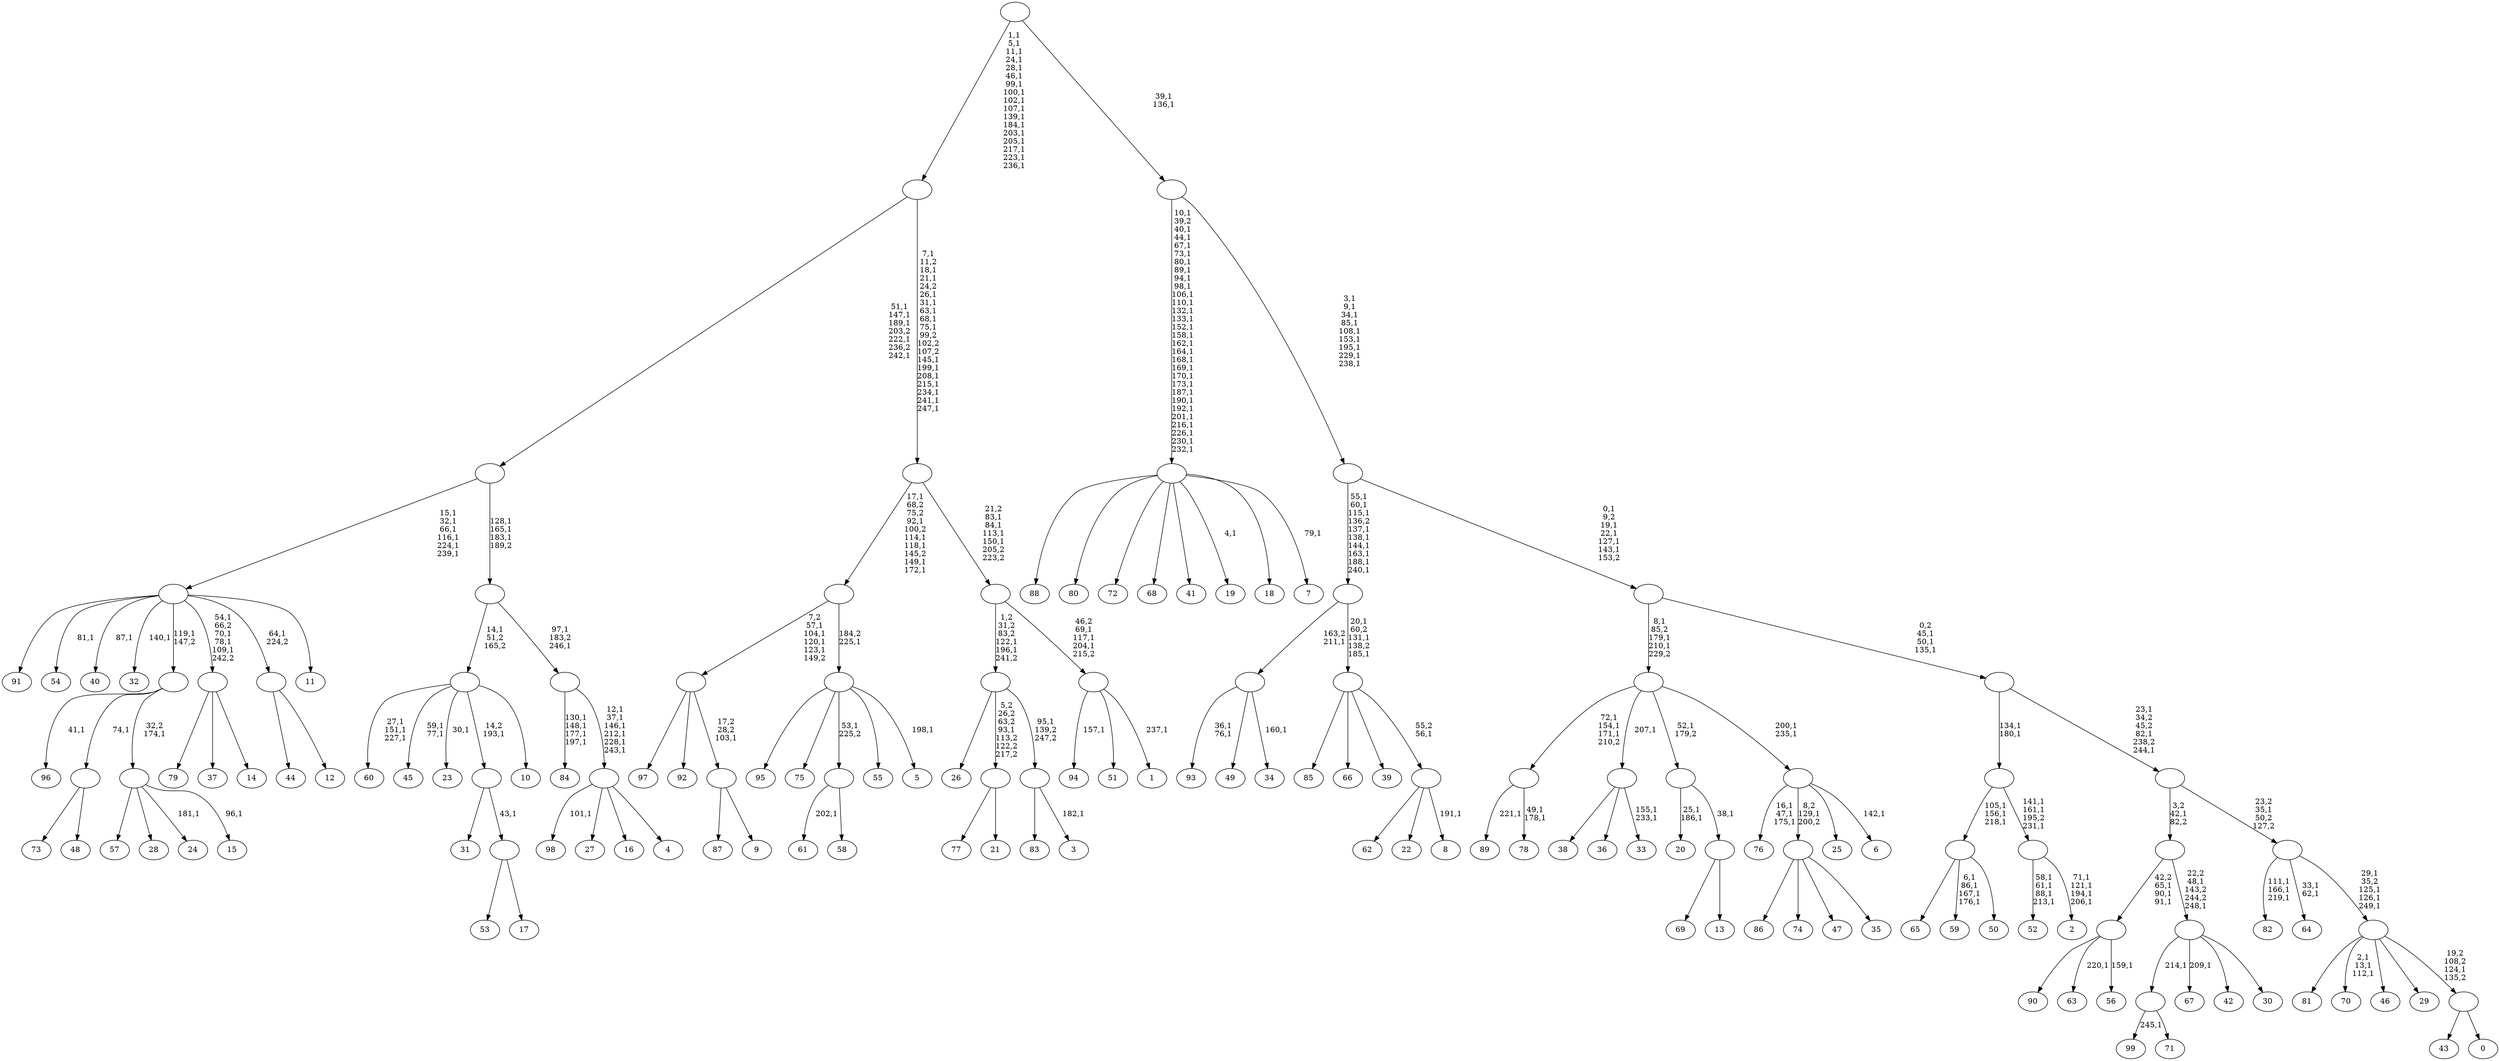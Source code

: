 digraph T {
	350 [label="99"]
	348 [label="98"]
	346 [label="97"]
	345 [label="96"]
	343 [label="95"]
	342 [label="94"]
	340 [label="93"]
	337 [label="92"]
	336 [label="91"]
	335 [label="90"]
	334 [label="89"]
	332 [label="88"]
	331 [label="87"]
	330 [label="86"]
	329 [label="85"]
	328 [label="84"]
	323 [label="83"]
	322 [label="82"]
	318 [label="81"]
	317 [label="80"]
	316 [label="79"]
	315 [label="78"]
	312 [label=""]
	309 [label="77"]
	308 [label="76"]
	304 [label="75"]
	303 [label="74"]
	302 [label="73"]
	301 [label="72"]
	300 [label="71"]
	299 [label=""]
	298 [label="70"]
	294 [label="69"]
	293 [label="68"]
	292 [label="67"]
	290 [label="66"]
	289 [label="65"]
	288 [label="64"]
	285 [label="63"]
	283 [label="62"]
	282 [label="61"]
	280 [label="60"]
	276 [label="59"]
	271 [label="58"]
	270 [label=""]
	269 [label="57"]
	268 [label="56"]
	266 [label=""]
	263 [label="55"]
	262 [label="54"]
	260 [label="53"]
	259 [label="52"]
	254 [label="51"]
	253 [label="50"]
	252 [label=""]
	249 [label="49"]
	248 [label="48"]
	247 [label=""]
	246 [label="47"]
	245 [label="46"]
	244 [label="45"]
	241 [label="44"]
	240 [label="43"]
	239 [label="42"]
	238 [label="41"]
	237 [label="40"]
	235 [label="39"]
	234 [label="38"]
	233 [label="37"]
	232 [label="36"]
	231 [label="35"]
	230 [label=""]
	229 [label="34"]
	227 [label=""]
	226 [label="33"]
	223 [label=""]
	222 [label="32"]
	220 [label="31"]
	219 [label="30"]
	218 [label=""]
	216 [label=""]
	215 [label="29"]
	214 [label="28"]
	213 [label="27"]
	212 [label="26"]
	211 [label="25"]
	210 [label="24"]
	208 [label="23"]
	206 [label="22"]
	205 [label="21"]
	204 [label=""]
	203 [label="20"]
	200 [label="19"]
	198 [label="18"]
	197 [label="17"]
	196 [label=""]
	195 [label=""]
	194 [label="16"]
	193 [label="15"]
	191 [label=""]
	190 [label=""]
	189 [label="14"]
	188 [label=""]
	184 [label="13"]
	183 [label=""]
	182 [label=""]
	181 [label="12"]
	180 [label=""]
	179 [label="11"]
	178 [label=""]
	172 [label="10"]
	171 [label=""]
	170 [label="9"]
	169 [label=""]
	168 [label=""]
	164 [label="8"]
	162 [label=""]
	161 [label=""]
	158 [label=""]
	149 [label="7"]
	147 [label=""]
	118 [label="6"]
	116 [label=""]
	114 [label=""]
	111 [label="5"]
	109 [label=""]
	108 [label=""]
	102 [label="4"]
	101 [label=""]
	95 [label=""]
	93 [label=""]
	90 [label=""]
	85 [label="3"]
	83 [label=""]
	82 [label=""]
	80 [label="2"]
	75 [label=""]
	72 [label=""]
	70 [label="1"]
	68 [label=""]
	65 [label=""]
	61 [label=""]
	46 [label=""]
	29 [label="0"]
	28 [label=""]
	27 [label=""]
	23 [label=""]
	22 [label=""]
	19 [label=""]
	16 [label=""]
	11 [label=""]
	2 [label=""]
	0 [label=""]
	312 -> 315 [label="49,1\n178,1"]
	312 -> 334 [label="221,1"]
	299 -> 350 [label="245,1"]
	299 -> 300 [label=""]
	270 -> 282 [label="202,1"]
	270 -> 271 [label=""]
	266 -> 268 [label="159,1"]
	266 -> 285 [label="220,1"]
	266 -> 335 [label=""]
	252 -> 276 [label="6,1\n86,1\n167,1\n176,1"]
	252 -> 289 [label=""]
	252 -> 253 [label=""]
	247 -> 302 [label=""]
	247 -> 248 [label=""]
	230 -> 330 [label=""]
	230 -> 303 [label=""]
	230 -> 246 [label=""]
	230 -> 231 [label=""]
	227 -> 229 [label="160,1"]
	227 -> 340 [label="36,1\n76,1"]
	227 -> 249 [label=""]
	223 -> 226 [label="155,1\n233,1"]
	223 -> 234 [label=""]
	223 -> 232 [label=""]
	218 -> 292 [label="209,1"]
	218 -> 299 [label="214,1"]
	218 -> 239 [label=""]
	218 -> 219 [label=""]
	216 -> 218 [label="22,2\n48,1\n143,2\n244,2\n248,1"]
	216 -> 266 [label="42,2\n65,1\n90,1\n91,1"]
	204 -> 309 [label=""]
	204 -> 205 [label=""]
	196 -> 260 [label=""]
	196 -> 197 [label=""]
	195 -> 220 [label=""]
	195 -> 196 [label="43,1"]
	191 -> 193 [label="96,1"]
	191 -> 210 [label="181,1"]
	191 -> 269 [label=""]
	191 -> 214 [label=""]
	190 -> 345 [label="41,1"]
	190 -> 247 [label="74,1"]
	190 -> 191 [label="32,2\n174,1"]
	188 -> 316 [label=""]
	188 -> 233 [label=""]
	188 -> 189 [label=""]
	183 -> 294 [label=""]
	183 -> 184 [label=""]
	182 -> 203 [label="25,1\n186,1"]
	182 -> 183 [label="38,1"]
	180 -> 241 [label=""]
	180 -> 181 [label=""]
	178 -> 188 [label="54,1\n66,2\n70,1\n78,1\n109,1\n242,2"]
	178 -> 222 [label="140,1"]
	178 -> 237 [label="87,1"]
	178 -> 262 [label="81,1"]
	178 -> 336 [label=""]
	178 -> 190 [label="119,1\n147,2"]
	178 -> 180 [label="64,1\n224,2"]
	178 -> 179 [label=""]
	171 -> 208 [label="30,1"]
	171 -> 244 [label="59,1\n77,1"]
	171 -> 280 [label="27,1\n151,1\n227,1"]
	171 -> 195 [label="14,2\n193,1"]
	171 -> 172 [label=""]
	169 -> 331 [label=""]
	169 -> 170 [label=""]
	168 -> 346 [label=""]
	168 -> 337 [label=""]
	168 -> 169 [label="17,2\n28,2\n103,1"]
	162 -> 164 [label="191,1"]
	162 -> 283 [label=""]
	162 -> 206 [label=""]
	161 -> 329 [label=""]
	161 -> 290 [label=""]
	161 -> 235 [label=""]
	161 -> 162 [label="55,2\n56,1"]
	158 -> 161 [label="20,1\n60,2\n131,1\n138,2\n185,1"]
	158 -> 227 [label="163,2\n211,1"]
	147 -> 149 [label="79,1"]
	147 -> 200 [label="4,1"]
	147 -> 332 [label=""]
	147 -> 317 [label=""]
	147 -> 301 [label=""]
	147 -> 293 [label=""]
	147 -> 238 [label=""]
	147 -> 198 [label=""]
	116 -> 118 [label="142,1"]
	116 -> 308 [label="16,1\n47,1\n175,1"]
	116 -> 230 [label="8,2\n129,1\n200,2"]
	116 -> 211 [label=""]
	114 -> 116 [label="200,1\n235,1"]
	114 -> 312 [label="72,1\n154,1\n171,1\n210,2"]
	114 -> 223 [label="207,1"]
	114 -> 182 [label="52,1\n179,2"]
	109 -> 111 [label="198,1"]
	109 -> 343 [label=""]
	109 -> 304 [label=""]
	109 -> 270 [label="53,1\n225,2"]
	109 -> 263 [label=""]
	108 -> 168 [label="7,2\n57,1\n104,1\n120,1\n123,1\n149,2"]
	108 -> 109 [label="184,2\n225,1"]
	101 -> 348 [label="101,1"]
	101 -> 213 [label=""]
	101 -> 194 [label=""]
	101 -> 102 [label=""]
	95 -> 101 [label="12,1\n37,1\n146,1\n212,1\n228,1\n243,1"]
	95 -> 328 [label="130,1\n148,1\n177,1\n197,1"]
	93 -> 95 [label="97,1\n183,2\n246,1"]
	93 -> 171 [label="14,1\n51,2\n165,2"]
	90 -> 93 [label="128,1\n165,1\n183,1\n189,2"]
	90 -> 178 [label="15,1\n32,1\n66,1\n116,1\n224,1\n239,1"]
	83 -> 85 [label="182,1"]
	83 -> 323 [label=""]
	82 -> 212 [label=""]
	82 -> 204 [label="5,2\n26,2\n63,2\n93,1\n113,2\n122,2\n217,2"]
	82 -> 83 [label="95,1\n139,2\n247,2"]
	75 -> 80 [label="71,1\n121,1\n194,1\n206,1"]
	75 -> 259 [label="58,1\n61,1\n88,1\n213,1"]
	72 -> 75 [label="141,1\n161,1\n195,2\n231,1"]
	72 -> 252 [label="105,1\n156,1\n218,1"]
	68 -> 70 [label="237,1"]
	68 -> 342 [label="157,1"]
	68 -> 254 [label=""]
	65 -> 68 [label="46,2\n69,1\n117,1\n204,1\n215,2"]
	65 -> 82 [label="1,2\n31,2\n83,2\n122,1\n196,1\n241,2"]
	61 -> 65 [label="21,2\n83,1\n84,1\n113,1\n150,1\n205,2\n223,2"]
	61 -> 108 [label="17,1\n68,2\n75,2\n92,1\n100,2\n114,1\n118,1\n145,2\n149,1\n172,1"]
	46 -> 61 [label="7,1\n11,2\n18,1\n21,1\n24,2\n26,1\n31,1\n63,1\n68,1\n75,1\n99,2\n102,2\n107,2\n145,1\n199,1\n208,1\n215,1\n234,1\n241,1\n247,1"]
	46 -> 90 [label="51,1\n147,1\n189,1\n203,2\n222,1\n236,2\n242,1"]
	28 -> 240 [label=""]
	28 -> 29 [label=""]
	27 -> 298 [label="2,1\n13,1\n112,1"]
	27 -> 318 [label=""]
	27 -> 245 [label=""]
	27 -> 215 [label=""]
	27 -> 28 [label="19,2\n108,2\n124,1\n135,2"]
	23 -> 27 [label="29,1\n35,2\n125,1\n126,1\n249,1"]
	23 -> 288 [label="33,1\n62,1"]
	23 -> 322 [label="111,1\n166,1\n219,1"]
	22 -> 216 [label="3,2\n42,1\n82,2"]
	22 -> 23 [label="23,2\n35,1\n50,2\n127,2"]
	19 -> 22 [label="23,1\n34,2\n45,2\n82,1\n238,2\n244,1"]
	19 -> 72 [label="134,1\n180,1"]
	16 -> 19 [label="0,2\n45,1\n50,1\n135,1"]
	16 -> 114 [label="8,1\n85,2\n179,1\n210,1\n229,2"]
	11 -> 16 [label="0,1\n9,2\n19,1\n22,1\n127,1\n143,1\n153,2"]
	11 -> 158 [label="55,1\n60,1\n115,1\n136,2\n137,1\n138,1\n144,1\n163,1\n188,1\n240,1"]
	2 -> 11 [label="3,1\n9,1\n34,1\n85,1\n108,1\n153,1\n195,1\n229,1\n238,1"]
	2 -> 147 [label="10,1\n39,2\n40,1\n44,1\n67,1\n73,1\n80,1\n89,1\n94,1\n98,1\n106,1\n110,1\n132,1\n133,1\n152,1\n158,1\n162,1\n164,1\n168,1\n169,1\n170,1\n173,1\n187,1\n190,1\n192,1\n201,1\n216,1\n226,1\n230,1\n232,1"]
	0 -> 2 [label="39,1\n136,1"]
	0 -> 46 [label="1,1\n5,1\n11,1\n24,1\n28,1\n46,1\n99,1\n100,1\n102,1\n107,1\n139,1\n184,1\n203,1\n205,1\n217,1\n223,1\n236,1"]
}
